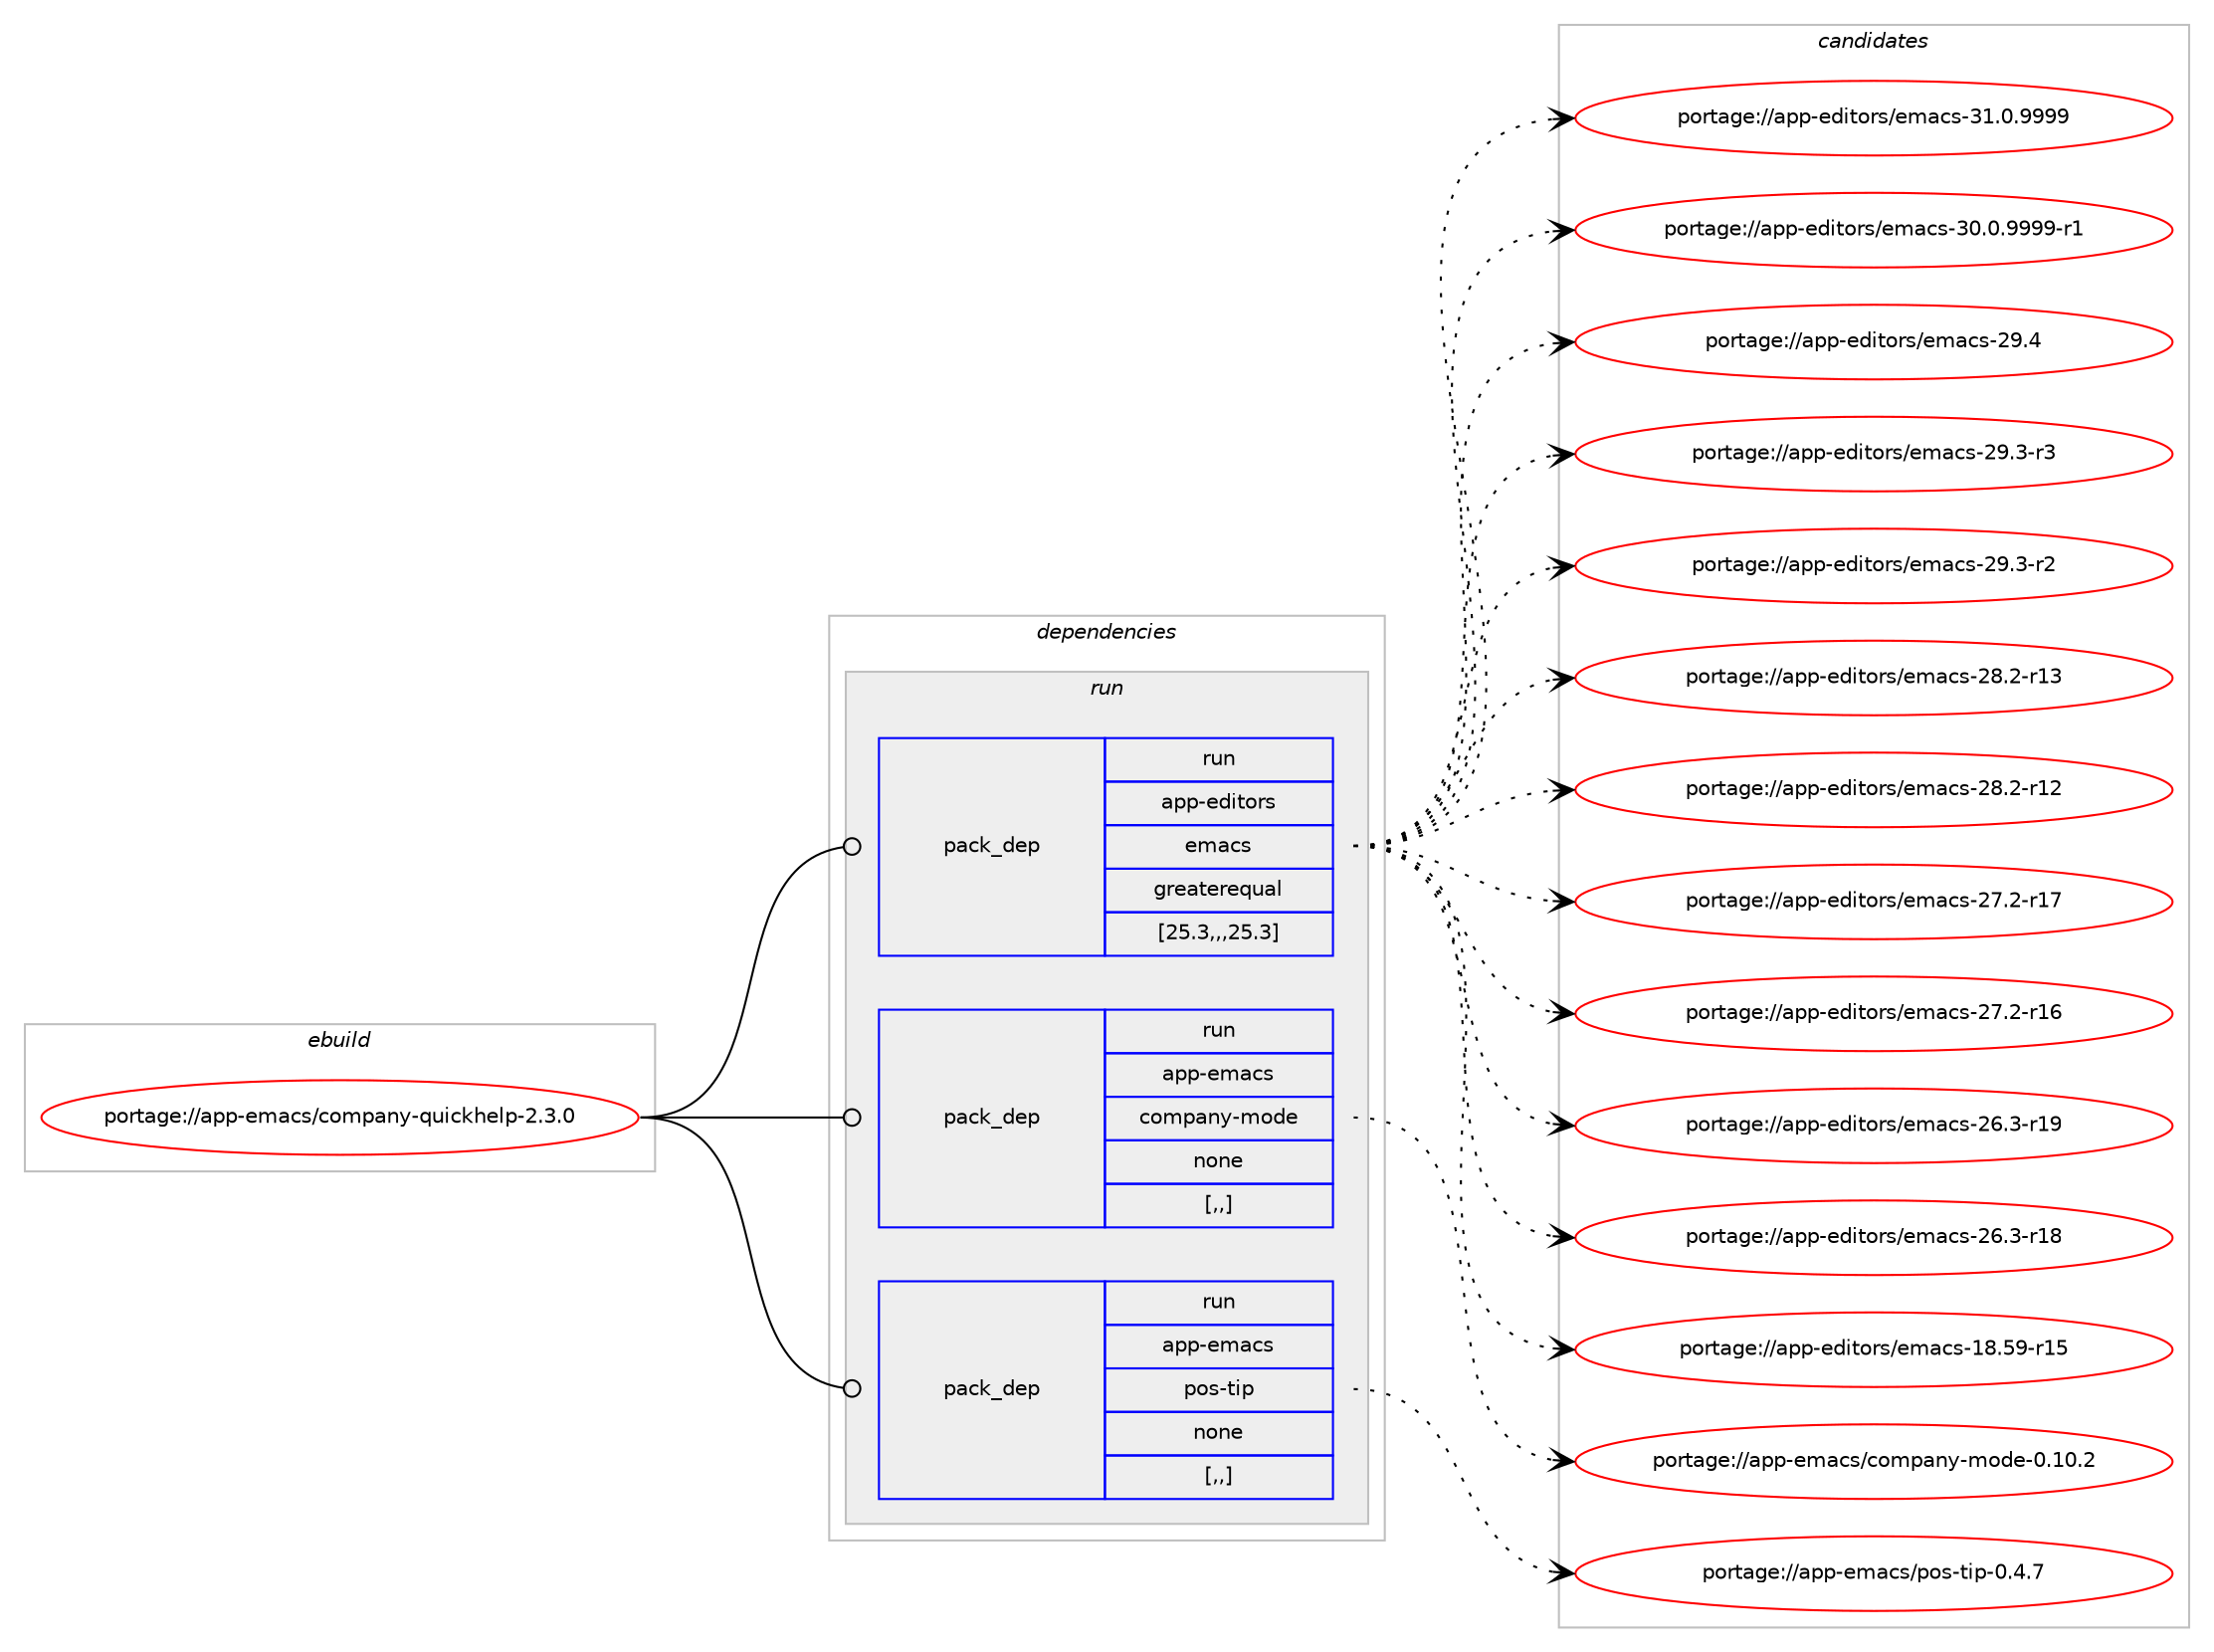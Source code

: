 digraph prolog {

# *************
# Graph options
# *************

newrank=true;
concentrate=true;
compound=true;
graph [rankdir=LR,fontname=Helvetica,fontsize=10,ranksep=1.5];#, ranksep=2.5, nodesep=0.2];
edge  [arrowhead=vee];
node  [fontname=Helvetica,fontsize=10];

# **********
# The ebuild
# **********

subgraph cluster_leftcol {
color=gray;
label=<<i>ebuild</i>>;
id [label="portage://app-emacs/company-quickhelp-2.3.0", color=red, width=4, href="../app-emacs/company-quickhelp-2.3.0.svg"];
}

# ****************
# The dependencies
# ****************

subgraph cluster_midcol {
color=gray;
label=<<i>dependencies</i>>;
subgraph cluster_compile {
fillcolor="#eeeeee";
style=filled;
label=<<i>compile</i>>;
}
subgraph cluster_compileandrun {
fillcolor="#eeeeee";
style=filled;
label=<<i>compile and run</i>>;
}
subgraph cluster_run {
fillcolor="#eeeeee";
style=filled;
label=<<i>run</i>>;
subgraph pack16107 {
dependency22398 [label=<<TABLE BORDER="0" CELLBORDER="1" CELLSPACING="0" CELLPADDING="4" WIDTH="220"><TR><TD ROWSPAN="6" CELLPADDING="30">pack_dep</TD></TR><TR><TD WIDTH="110">run</TD></TR><TR><TD>app-editors</TD></TR><TR><TD>emacs</TD></TR><TR><TD>greaterequal</TD></TR><TR><TD>[25.3,,,25.3]</TD></TR></TABLE>>, shape=none, color=blue];
}
id:e -> dependency22398:w [weight=20,style="solid",arrowhead="odot"];
subgraph pack16108 {
dependency22399 [label=<<TABLE BORDER="0" CELLBORDER="1" CELLSPACING="0" CELLPADDING="4" WIDTH="220"><TR><TD ROWSPAN="6" CELLPADDING="30">pack_dep</TD></TR><TR><TD WIDTH="110">run</TD></TR><TR><TD>app-emacs</TD></TR><TR><TD>company-mode</TD></TR><TR><TD>none</TD></TR><TR><TD>[,,]</TD></TR></TABLE>>, shape=none, color=blue];
}
id:e -> dependency22399:w [weight=20,style="solid",arrowhead="odot"];
subgraph pack16109 {
dependency22400 [label=<<TABLE BORDER="0" CELLBORDER="1" CELLSPACING="0" CELLPADDING="4" WIDTH="220"><TR><TD ROWSPAN="6" CELLPADDING="30">pack_dep</TD></TR><TR><TD WIDTH="110">run</TD></TR><TR><TD>app-emacs</TD></TR><TR><TD>pos-tip</TD></TR><TR><TD>none</TD></TR><TR><TD>[,,]</TD></TR></TABLE>>, shape=none, color=blue];
}
id:e -> dependency22400:w [weight=20,style="solid",arrowhead="odot"];
}
}

# **************
# The candidates
# **************

subgraph cluster_choices {
rank=same;
color=gray;
label=<<i>candidates</i>>;

subgraph choice16107 {
color=black;
nodesep=1;
choice971121124510110010511611111411547101109979911545514946484657575757 [label="portage://app-editors/emacs-31.0.9999", color=red, width=4,href="../app-editors/emacs-31.0.9999.svg"];
choice9711211245101100105116111114115471011099799115455148464846575757574511449 [label="portage://app-editors/emacs-30.0.9999-r1", color=red, width=4,href="../app-editors/emacs-30.0.9999-r1.svg"];
choice97112112451011001051161111141154710110997991154550574652 [label="portage://app-editors/emacs-29.4", color=red, width=4,href="../app-editors/emacs-29.4.svg"];
choice971121124510110010511611111411547101109979911545505746514511451 [label="portage://app-editors/emacs-29.3-r3", color=red, width=4,href="../app-editors/emacs-29.3-r3.svg"];
choice971121124510110010511611111411547101109979911545505746514511450 [label="portage://app-editors/emacs-29.3-r2", color=red, width=4,href="../app-editors/emacs-29.3-r2.svg"];
choice97112112451011001051161111141154710110997991154550564650451144951 [label="portage://app-editors/emacs-28.2-r13", color=red, width=4,href="../app-editors/emacs-28.2-r13.svg"];
choice97112112451011001051161111141154710110997991154550564650451144950 [label="portage://app-editors/emacs-28.2-r12", color=red, width=4,href="../app-editors/emacs-28.2-r12.svg"];
choice97112112451011001051161111141154710110997991154550554650451144955 [label="portage://app-editors/emacs-27.2-r17", color=red, width=4,href="../app-editors/emacs-27.2-r17.svg"];
choice97112112451011001051161111141154710110997991154550554650451144954 [label="portage://app-editors/emacs-27.2-r16", color=red, width=4,href="../app-editors/emacs-27.2-r16.svg"];
choice97112112451011001051161111141154710110997991154550544651451144957 [label="portage://app-editors/emacs-26.3-r19", color=red, width=4,href="../app-editors/emacs-26.3-r19.svg"];
choice97112112451011001051161111141154710110997991154550544651451144956 [label="portage://app-editors/emacs-26.3-r18", color=red, width=4,href="../app-editors/emacs-26.3-r18.svg"];
choice9711211245101100105116111114115471011099799115454956465357451144953 [label="portage://app-editors/emacs-18.59-r15", color=red, width=4,href="../app-editors/emacs-18.59-r15.svg"];
dependency22398:e -> choice971121124510110010511611111411547101109979911545514946484657575757:w [style=dotted,weight="100"];
dependency22398:e -> choice9711211245101100105116111114115471011099799115455148464846575757574511449:w [style=dotted,weight="100"];
dependency22398:e -> choice97112112451011001051161111141154710110997991154550574652:w [style=dotted,weight="100"];
dependency22398:e -> choice971121124510110010511611111411547101109979911545505746514511451:w [style=dotted,weight="100"];
dependency22398:e -> choice971121124510110010511611111411547101109979911545505746514511450:w [style=dotted,weight="100"];
dependency22398:e -> choice97112112451011001051161111141154710110997991154550564650451144951:w [style=dotted,weight="100"];
dependency22398:e -> choice97112112451011001051161111141154710110997991154550564650451144950:w [style=dotted,weight="100"];
dependency22398:e -> choice97112112451011001051161111141154710110997991154550554650451144955:w [style=dotted,weight="100"];
dependency22398:e -> choice97112112451011001051161111141154710110997991154550554650451144954:w [style=dotted,weight="100"];
dependency22398:e -> choice97112112451011001051161111141154710110997991154550544651451144957:w [style=dotted,weight="100"];
dependency22398:e -> choice97112112451011001051161111141154710110997991154550544651451144956:w [style=dotted,weight="100"];
dependency22398:e -> choice9711211245101100105116111114115471011099799115454956465357451144953:w [style=dotted,weight="100"];
}
subgraph choice16108 {
color=black;
nodesep=1;
choice971121124510110997991154799111109112971101214510911110010145484649484650 [label="portage://app-emacs/company-mode-0.10.2", color=red, width=4,href="../app-emacs/company-mode-0.10.2.svg"];
dependency22399:e -> choice971121124510110997991154799111109112971101214510911110010145484649484650:w [style=dotted,weight="100"];
}
subgraph choice16109 {
color=black;
nodesep=1;
choice971121124510110997991154711211111545116105112454846524655 [label="portage://app-emacs/pos-tip-0.4.7", color=red, width=4,href="../app-emacs/pos-tip-0.4.7.svg"];
dependency22400:e -> choice971121124510110997991154711211111545116105112454846524655:w [style=dotted,weight="100"];
}
}

}
